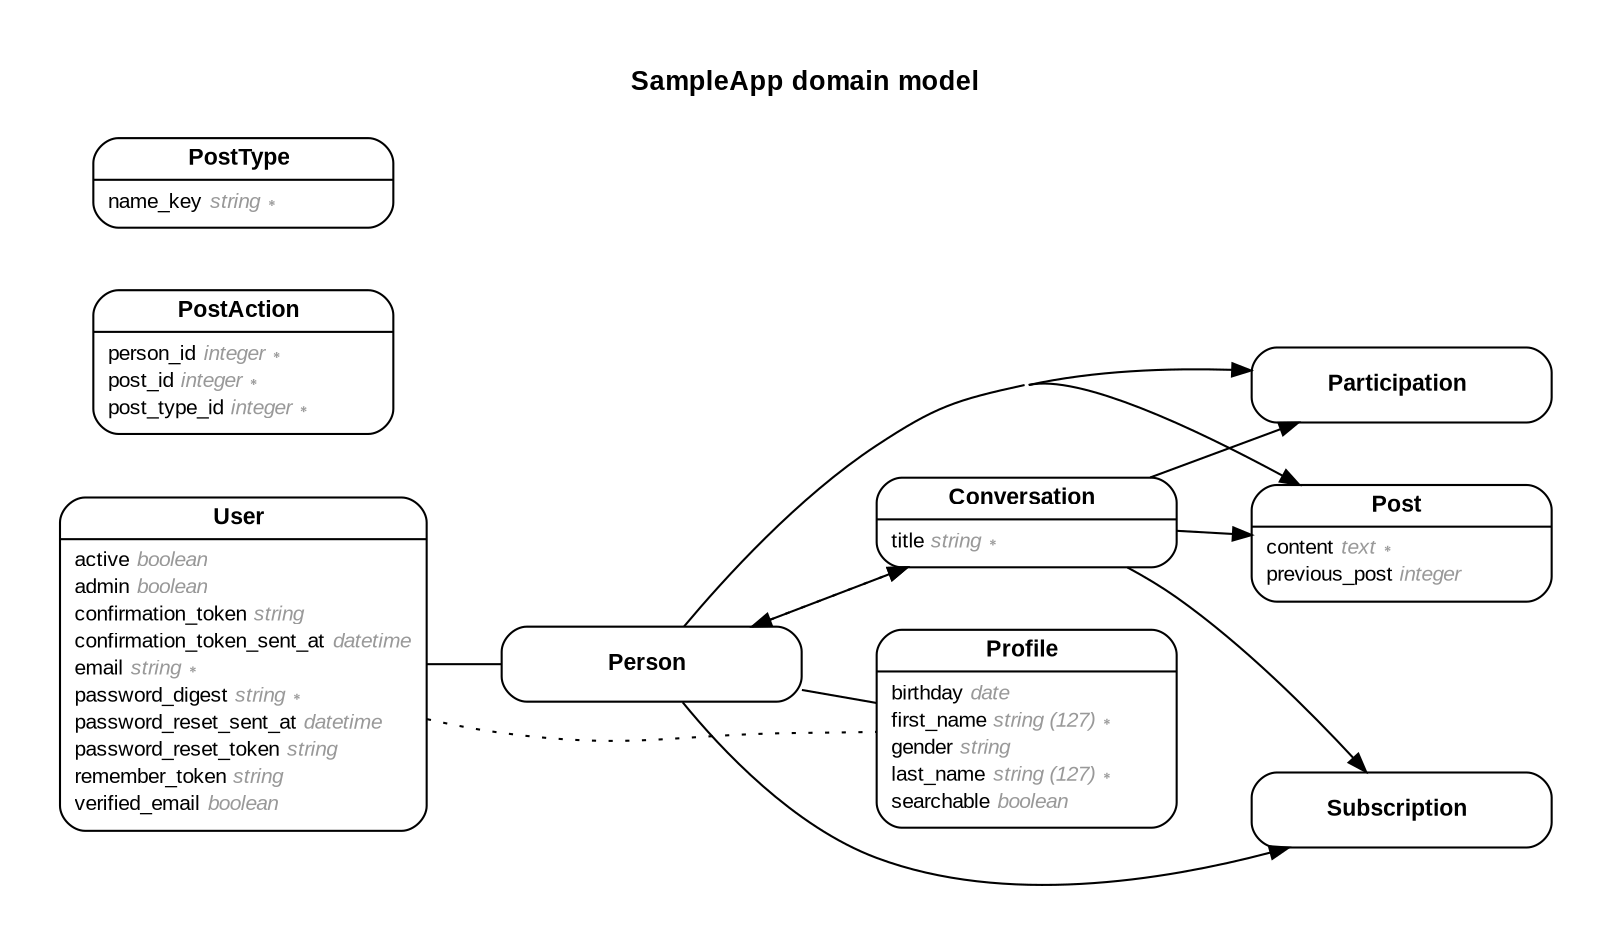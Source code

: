 digraph SampleApp {
rankdir = "LR";
ranksep = "0.5";
nodesep = "0.4";
pad = "0.4,0.4";
margin = "0,0";
concentrate = "true";
labelloc = "t";
fontsize = "13";
fontname = "Arial Bold";
node[ shape  =  "Mrecord" , fontsize  =  "10" , fontname  =  "Arial" , margin  =  "0.07,0.05" , penwidth  =  "1.0"];
edge[ fontname  =  "Arial" , fontsize  =  "7" , dir  =  "both" , arrowsize  =  "0.9" , penwidth  =  "1.0" , labelangle  =  "32" , labeldistance  =  "1.8"];
label = "SampleApp domain model\n\n";
m_Conversation [label = <<table border="0" align="center" cellspacing="0.5" cellpadding="0" width="134">
  <tr><td align="center" valign="bottom" width="130"><font face="Arial Bold" point-size="11">Conversation</font></td></tr>
</table>
|
<table border="0" align="left" cellspacing="2" cellpadding="0" width="134">
  <tr><td align="left" width="130" port="title">title <font face="Arial Italic" color="grey60">string ∗</font></td></tr>
</table>
>];
m_Participation [label = <<table border="0" align="center" cellspacing="0.5" cellpadding="0" width="134">
  <tr><td align="center" valign="bottom" width="130"><font face="Arial Bold" point-size="11">Participation</font></td></tr>
</table>
>];
m_Person [label = <<table border="0" align="center" cellspacing="0.5" cellpadding="0" width="134">
  <tr><td align="center" valign="bottom" width="130"><font face="Arial Bold" point-size="11">Person</font></td></tr>
</table>
>];
m_Post [label = <<table border="0" align="center" cellspacing="0.5" cellpadding="0" width="134">
  <tr><td align="center" valign="bottom" width="130"><font face="Arial Bold" point-size="11">Post</font></td></tr>
</table>
|
<table border="0" align="left" cellspacing="2" cellpadding="0" width="134">
  <tr><td align="left" width="130" port="content">content <font face="Arial Italic" color="grey60">text ∗</font></td></tr>
  <tr><td align="left" width="130" port="previous_post">previous_post <font face="Arial Italic" color="grey60">integer</font></td></tr>
</table>
>];
m_PostAction [label = <<table border="0" align="center" cellspacing="0.5" cellpadding="0" width="134">
  <tr><td align="center" valign="bottom" width="130"><font face="Arial Bold" point-size="11">PostAction</font></td></tr>
</table>
|
<table border="0" align="left" cellspacing="2" cellpadding="0" width="134">
  <tr><td align="left" width="130" port="person_id">person_id <font face="Arial Italic" color="grey60">integer ∗</font></td></tr>
  <tr><td align="left" width="130" port="post_id">post_id <font face="Arial Italic" color="grey60">integer ∗</font></td></tr>
  <tr><td align="left" width="130" port="post_type_id">post_type_id <font face="Arial Italic" color="grey60">integer ∗</font></td></tr>
</table>
>];
m_PostType [label = <<table border="0" align="center" cellspacing="0.5" cellpadding="0" width="134">
  <tr><td align="center" valign="bottom" width="130"><font face="Arial Bold" point-size="11">PostType</font></td></tr>
</table>
|
<table border="0" align="left" cellspacing="2" cellpadding="0" width="134">
  <tr><td align="left" width="130" port="name_key">name_key <font face="Arial Italic" color="grey60">string ∗</font></td></tr>
</table>
>];
m_Profile [label = <<table border="0" align="center" cellspacing="0.5" cellpadding="0" width="134">
  <tr><td align="center" valign="bottom" width="130"><font face="Arial Bold" point-size="11">Profile</font></td></tr>
</table>
|
<table border="0" align="left" cellspacing="2" cellpadding="0" width="134">
  <tr><td align="left" width="130" port="birthday">birthday <font face="Arial Italic" color="grey60">date</font></td></tr>
  <tr><td align="left" width="130" port="first_name">first_name <font face="Arial Italic" color="grey60">string (127) ∗</font></td></tr>
  <tr><td align="left" width="130" port="gender">gender <font face="Arial Italic" color="grey60">string</font></td></tr>
  <tr><td align="left" width="130" port="last_name">last_name <font face="Arial Italic" color="grey60">string (127) ∗</font></td></tr>
  <tr><td align="left" width="130" port="searchable">searchable <font face="Arial Italic" color="grey60">boolean</font></td></tr>
</table>
>];
m_Subscription [label = <<table border="0" align="center" cellspacing="0.5" cellpadding="0" width="134">
  <tr><td align="center" valign="bottom" width="130"><font face="Arial Bold" point-size="11">Subscription</font></td></tr>
</table>
>];
m_User [label = <<table border="0" align="center" cellspacing="0.5" cellpadding="0" width="134">
  <tr><td align="center" valign="bottom" width="130"><font face="Arial Bold" point-size="11">User</font></td></tr>
</table>
|
<table border="0" align="left" cellspacing="2" cellpadding="0" width="134">
  <tr><td align="left" width="130" port="active">active <font face="Arial Italic" color="grey60">boolean</font></td></tr>
  <tr><td align="left" width="130" port="admin">admin <font face="Arial Italic" color="grey60">boolean</font></td></tr>
  <tr><td align="left" width="130" port="confirmation_token">confirmation_token <font face="Arial Italic" color="grey60">string</font></td></tr>
  <tr><td align="left" width="130" port="confirmation_token_sent_at">confirmation_token_sent_at <font face="Arial Italic" color="grey60">datetime</font></td></tr>
  <tr><td align="left" width="130" port="email">email <font face="Arial Italic" color="grey60">string ∗</font></td></tr>
  <tr><td align="left" width="130" port="password_digest">password_digest <font face="Arial Italic" color="grey60">string ∗</font></td></tr>
  <tr><td align="left" width="130" port="password_reset_sent_at">password_reset_sent_at <font face="Arial Italic" color="grey60">datetime</font></td></tr>
  <tr><td align="left" width="130" port="password_reset_token">password_reset_token <font face="Arial Italic" color="grey60">string</font></td></tr>
  <tr><td align="left" width="130" port="remember_token">remember_token <font face="Arial Italic" color="grey60">string</font></td></tr>
  <tr><td align="left" width="130" port="verified_email">verified_email <font face="Arial Italic" color="grey60">boolean</font></td></tr>
</table>
>];
  m_Person -> m_Conversation [arrowhead = "normal", arrowtail = "none", weight = "2"];
  m_Conversation -> m_Participation [arrowhead = "normal", arrowtail = "none", weight = "2"];
  m_Conversation -> m_Person [style = "dotted", arrowhead = "normal", arrowtail = "none", weight = "1", constraint = "false"];
  m_Conversation -> m_Post [arrowhead = "normal", arrowtail = "none", weight = "2"];
  m_Conversation -> m_Subscription [arrowhead = "normal", arrowtail = "none", weight = "2"];
  m_User -> m_Person [arrowhead = "none", arrowtail = "none", weight = "2"];
  m_User -> m_Profile [style = "dotted", arrowhead = "none", arrowtail = "none", weight = "1", constraint = "false"];
  m_Person -> m_Participation [arrowhead = "normal", arrowtail = "none", weight = "2"];
  m_Person -> m_Profile [arrowhead = "none", arrowtail = "none", weight = "2"];
  m_Person -> m_Conversation [style = "dotted", arrowhead = "normal", arrowtail = "none", weight = "1", constraint = "false"];
  m_Person -> m_Post [arrowhead = "normal", arrowtail = "none", weight = "2"];
  m_Person -> m_Subscription [arrowhead = "normal", arrowtail = "none", weight = "2"];
}
